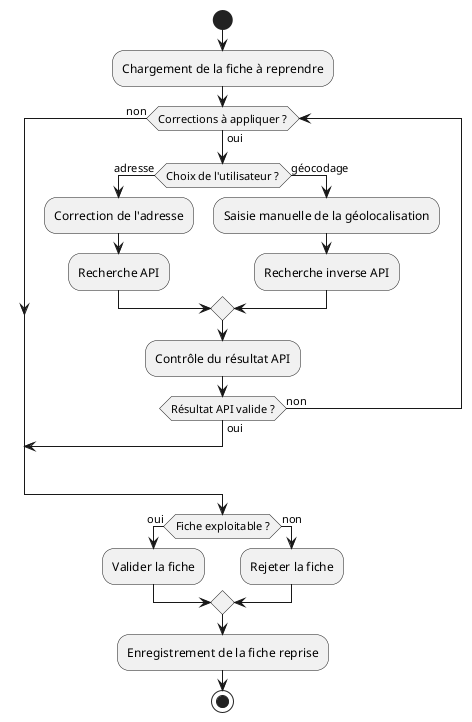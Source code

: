 @startuml "uml_activite_reprise"
start
:Chargement de la fiche à reprendre;
while (Corrections à appliquer ?) is (oui)
    if (Choix de l'utilisateur ?) then (adresse)
        :Correction de l'adresse;
        :Recherche API;
    else (géocodage)
        :Saisie manuelle de la géolocalisation;
        :Recherche inverse API;
    endif
    :Contrôle du résultat API;
    if (Résultat API valide ?) then (oui)
        break
    else (non)
    endif
endwhile (non)
if (Fiche exploitable ?) then (oui)
    :Valider la fiche;
else (non)
    :Rejeter la fiche;
endif
:Enregistrement de la fiche reprise;
stop
@enduml